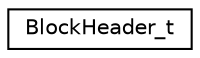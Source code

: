 digraph "圖形化之類別階層"
{
 // LATEX_PDF_SIZE
  edge [fontname="Helvetica",fontsize="10",labelfontname="Helvetica",labelfontsize="10"];
  node [fontname="Helvetica",fontsize="10",shape=record];
  rankdir="LR";
  Node0 [label="BlockHeader_t",height=0.2,width=0.4,color="black", fillcolor="white", style="filled",URL="$structBlockHeader__t.html",tooltip=" "];
}
